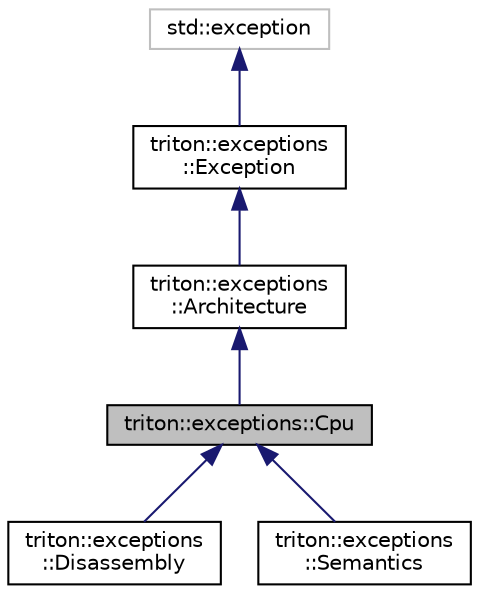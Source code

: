 digraph "triton::exceptions::Cpu"
{
  edge [fontname="Helvetica",fontsize="10",labelfontname="Helvetica",labelfontsize="10"];
  node [fontname="Helvetica",fontsize="10",shape=record];
  Node0 [label="triton::exceptions::Cpu",height=0.2,width=0.4,color="black", fillcolor="grey75", style="filled", fontcolor="black"];
  Node1 -> Node0 [dir="back",color="midnightblue",fontsize="10",style="solid",fontname="Helvetica"];
  Node1 [label="triton::exceptions\l::Architecture",height=0.2,width=0.4,color="black", fillcolor="white", style="filled",URL="$classtriton_1_1exceptions_1_1Architecture.html",tooltip="The exception class used by architectures. "];
  Node2 -> Node1 [dir="back",color="midnightblue",fontsize="10",style="solid",fontname="Helvetica"];
  Node2 [label="triton::exceptions\l::Exception",height=0.2,width=0.4,color="black", fillcolor="white", style="filled",URL="$classtriton_1_1exceptions_1_1Exception.html",tooltip="The root class of all exceptions. "];
  Node3 -> Node2 [dir="back",color="midnightblue",fontsize="10",style="solid",fontname="Helvetica"];
  Node3 [label="std::exception",height=0.2,width=0.4,color="grey75", fillcolor="white", style="filled"];
  Node0 -> Node4 [dir="back",color="midnightblue",fontsize="10",style="solid",fontname="Helvetica"];
  Node4 [label="triton::exceptions\l::Disassembly",height=0.2,width=0.4,color="black", fillcolor="white", style="filled",URL="$classtriton_1_1exceptions_1_1Disassembly.html",tooltip="The exception class used by the disassembler. "];
  Node0 -> Node5 [dir="back",color="midnightblue",fontsize="10",style="solid",fontname="Helvetica"];
  Node5 [label="triton::exceptions\l::Semantics",height=0.2,width=0.4,color="black", fillcolor="white", style="filled",URL="$classtriton_1_1exceptions_1_1Semantics.html",tooltip="The exception class used by all semantics. "];
}
